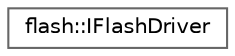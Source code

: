 digraph "Graphical Class Hierarchy"
{
 // LATEX_PDF_SIZE
  bgcolor="transparent";
  edge [fontname=Helvetica,fontsize=10,labelfontname=Helvetica,labelfontsize=10];
  node [fontname=Helvetica,fontsize=10,shape=box,height=0.2,width=0.4];
  rankdir="LR";
  Node0 [id="Node000000",label="flash::IFlashDriver",height=0.2,width=0.4,color="grey40", fillcolor="white", style="filled",URL="$d1/de0/classflash_1_1IFlashDriver.html",tooltip=" "];
}
